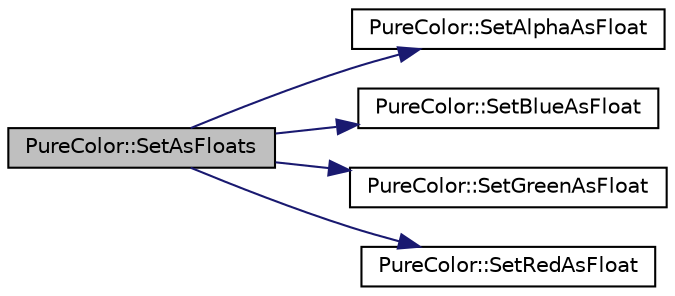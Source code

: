 digraph "PureColor::SetAsFloats"
{
 // LATEX_PDF_SIZE
  edge [fontname="Helvetica",fontsize="10",labelfontname="Helvetica",labelfontsize="10"];
  node [fontname="Helvetica",fontsize="10",shape=record];
  rankdir="LR";
  Node1 [label="PureColor::SetAsFloats",height=0.2,width=0.4,color="black", fillcolor="grey75", style="filled", fontcolor="black",tooltip="Sets all color components."];
  Node1 -> Node2 [color="midnightblue",fontsize="10",style="solid",fontname="Helvetica"];
  Node2 [label="PureColor::SetAlphaAsFloat",height=0.2,width=0.4,color="black", fillcolor="white", style="filled",URL="$class_pure_color.html#ae6f762cf9b57cdaaae4018c2e7bc534f",tooltip="Sets alpha component."];
  Node1 -> Node3 [color="midnightblue",fontsize="10",style="solid",fontname="Helvetica"];
  Node3 [label="PureColor::SetBlueAsFloat",height=0.2,width=0.4,color="black", fillcolor="white", style="filled",URL="$class_pure_color.html#ac506233d242c1191630bd0c009c64384",tooltip="Sets blue component."];
  Node1 -> Node4 [color="midnightblue",fontsize="10",style="solid",fontname="Helvetica"];
  Node4 [label="PureColor::SetGreenAsFloat",height=0.2,width=0.4,color="black", fillcolor="white", style="filled",URL="$class_pure_color.html#a873ad1a8fdffa6b3bf0d40af9a7bc59b",tooltip="Sets green component."];
  Node1 -> Node5 [color="midnightblue",fontsize="10",style="solid",fontname="Helvetica"];
  Node5 [label="PureColor::SetRedAsFloat",height=0.2,width=0.4,color="black", fillcolor="white", style="filled",URL="$class_pure_color.html#a3aec1fc68f1ed2e3d67070ecc6978605",tooltip="Sets red component."];
}
